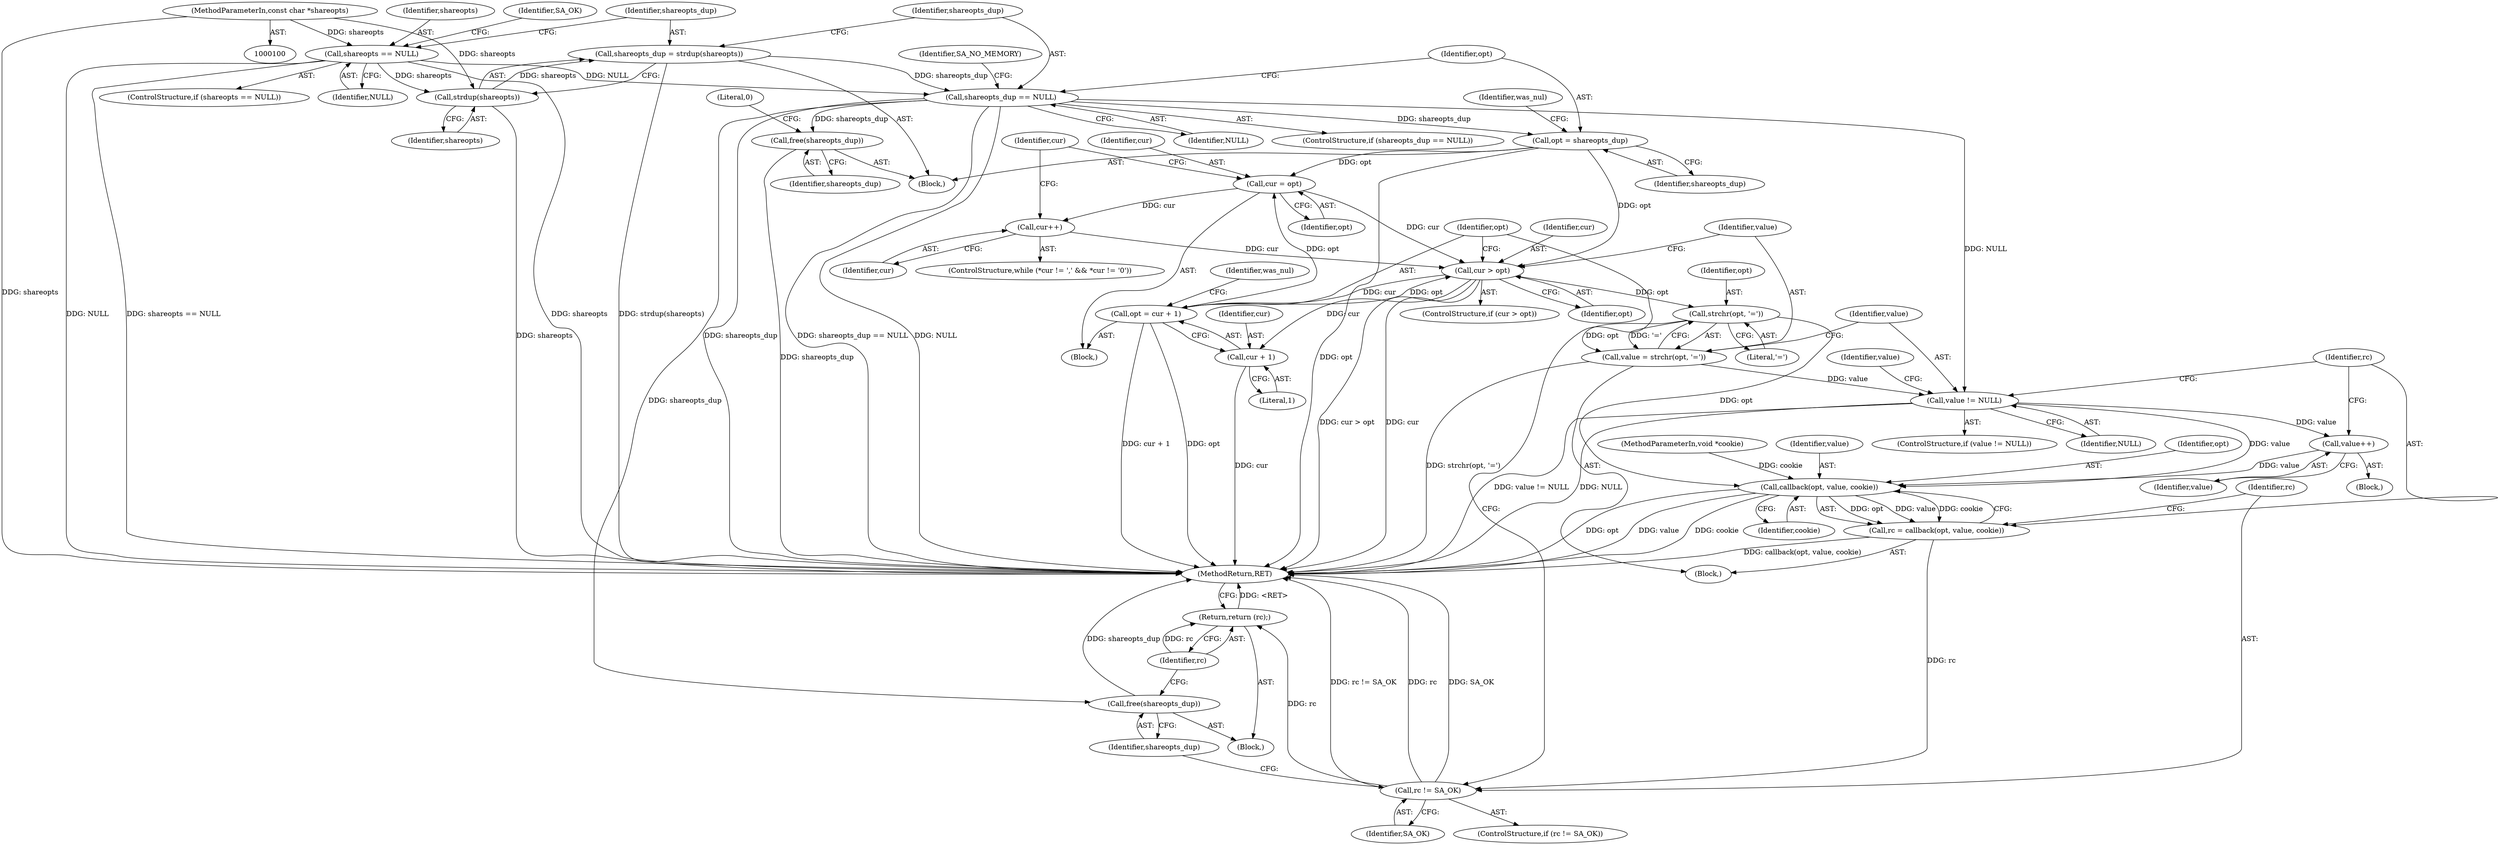 digraph "1_zfs_99aa4d2b4fd12c6bef62d02ffd1b375ddd42fcf4@API" {
"1000117" [label="(Call,shareopts_dup = strdup(shareopts))"];
"1000119" [label="(Call,strdup(shareopts))"];
"1000112" [label="(Call,shareopts == NULL)"];
"1000101" [label="(MethodParameterIn,const char *shareopts)"];
"1000122" [label="(Call,shareopts_dup == NULL)"];
"1000127" [label="(Call,opt = shareopts_dup)"];
"1000136" [label="(Call,cur = opt)"];
"1000149" [label="(Call,cur++)"];
"1000164" [label="(Call,cur > opt)"];
"1000170" [label="(Call,strchr(opt, '='))"];
"1000168" [label="(Call,value = strchr(opt, '='))"];
"1000174" [label="(Call,value != NULL)"];
"1000182" [label="(Call,value++)"];
"1000186" [label="(Call,callback(opt, value, cookie))"];
"1000184" [label="(Call,rc = callback(opt, value, cookie))"];
"1000191" [label="(Call,rc != SA_OK)"];
"1000197" [label="(Return,return (rc);)"];
"1000199" [label="(Call,opt = cur + 1)"];
"1000201" [label="(Call,cur + 1)"];
"1000195" [label="(Call,free(shareopts_dup))"];
"1000207" [label="(Call,free(shareopts_dup))"];
"1000116" [label="(Identifier,SA_OK)"];
"1000189" [label="(Identifier,cookie)"];
"1000184" [label="(Call,rc = callback(opt, value, cookie))"];
"1000111" [label="(ControlStructure,if (shareopts == NULL))"];
"1000117" [label="(Call,shareopts_dup = strdup(shareopts))"];
"1000138" [label="(Identifier,opt)"];
"1000101" [label="(MethodParameterIn,const char *shareopts)"];
"1000199" [label="(Call,opt = cur + 1)"];
"1000170" [label="(Call,strchr(opt, '='))"];
"1000163" [label="(ControlStructure,if (cur > opt))"];
"1000182" [label="(Call,value++)"];
"1000114" [label="(Identifier,NULL)"];
"1000197" [label="(Return,return (rc);)"];
"1000136" [label="(Call,cur = opt)"];
"1000167" [label="(Block,)"];
"1000120" [label="(Identifier,shareopts)"];
"1000180" [label="(Identifier,value)"];
"1000194" [label="(Block,)"];
"1000166" [label="(Identifier,opt)"];
"1000196" [label="(Identifier,shareopts_dup)"];
"1000127" [label="(Call,opt = shareopts_dup)"];
"1000205" [label="(Identifier,was_nul)"];
"1000119" [label="(Call,strdup(shareopts))"];
"1000174" [label="(Call,value != NULL)"];
"1000124" [label="(Identifier,NULL)"];
"1000118" [label="(Identifier,shareopts_dup)"];
"1000113" [label="(Identifier,shareopts)"];
"1000207" [label="(Call,free(shareopts_dup))"];
"1000193" [label="(Identifier,SA_OK)"];
"1000135" [label="(Block,)"];
"1000173" [label="(ControlStructure,if (value != NULL))"];
"1000123" [label="(Identifier,shareopts_dup)"];
"1000129" [label="(Identifier,shareopts_dup)"];
"1000191" [label="(Call,rc != SA_OK)"];
"1000190" [label="(ControlStructure,if (rc != SA_OK))"];
"1000186" [label="(Call,callback(opt, value, cookie))"];
"1000208" [label="(Identifier,shareopts_dup)"];
"1000137" [label="(Identifier,cur)"];
"1000168" [label="(Call,value = strchr(opt, '='))"];
"1000176" [label="(Identifier,NULL)"];
"1000131" [label="(Identifier,was_nul)"];
"1000150" [label="(Identifier,cur)"];
"1000211" [label="(MethodReturn,RET)"];
"1000187" [label="(Identifier,opt)"];
"1000112" [label="(Call,shareopts == NULL)"];
"1000200" [label="(Identifier,opt)"];
"1000128" [label="(Identifier,opt)"];
"1000165" [label="(Identifier,cur)"];
"1000149" [label="(Call,cur++)"];
"1000175" [label="(Identifier,value)"];
"1000172" [label="(Literal,'=')"];
"1000198" [label="(Identifier,rc)"];
"1000192" [label="(Identifier,rc)"];
"1000183" [label="(Identifier,value)"];
"1000195" [label="(Call,free(shareopts_dup))"];
"1000210" [label="(Literal,0)"];
"1000185" [label="(Identifier,rc)"];
"1000201" [label="(Call,cur + 1)"];
"1000203" [label="(Literal,1)"];
"1000177" [label="(Block,)"];
"1000139" [label="(ControlStructure,while (*cur != ',' && *cur != '\0'))"];
"1000122" [label="(Call,shareopts_dup == NULL)"];
"1000164" [label="(Call,cur > opt)"];
"1000143" [label="(Identifier,cur)"];
"1000169" [label="(Identifier,value)"];
"1000171" [label="(Identifier,opt)"];
"1000103" [label="(MethodParameterIn,void *cookie)"];
"1000202" [label="(Identifier,cur)"];
"1000126" [label="(Identifier,SA_NO_MEMORY)"];
"1000104" [label="(Block,)"];
"1000121" [label="(ControlStructure,if (shareopts_dup == NULL))"];
"1000188" [label="(Identifier,value)"];
"1000117" -> "1000104"  [label="AST: "];
"1000117" -> "1000119"  [label="CFG: "];
"1000118" -> "1000117"  [label="AST: "];
"1000119" -> "1000117"  [label="AST: "];
"1000123" -> "1000117"  [label="CFG: "];
"1000117" -> "1000211"  [label="DDG: strdup(shareopts)"];
"1000119" -> "1000117"  [label="DDG: shareopts"];
"1000117" -> "1000122"  [label="DDG: shareopts_dup"];
"1000119" -> "1000120"  [label="CFG: "];
"1000120" -> "1000119"  [label="AST: "];
"1000119" -> "1000211"  [label="DDG: shareopts"];
"1000112" -> "1000119"  [label="DDG: shareopts"];
"1000101" -> "1000119"  [label="DDG: shareopts"];
"1000112" -> "1000111"  [label="AST: "];
"1000112" -> "1000114"  [label="CFG: "];
"1000113" -> "1000112"  [label="AST: "];
"1000114" -> "1000112"  [label="AST: "];
"1000116" -> "1000112"  [label="CFG: "];
"1000118" -> "1000112"  [label="CFG: "];
"1000112" -> "1000211"  [label="DDG: NULL"];
"1000112" -> "1000211"  [label="DDG: shareopts == NULL"];
"1000112" -> "1000211"  [label="DDG: shareopts"];
"1000101" -> "1000112"  [label="DDG: shareopts"];
"1000112" -> "1000122"  [label="DDG: NULL"];
"1000101" -> "1000100"  [label="AST: "];
"1000101" -> "1000211"  [label="DDG: shareopts"];
"1000122" -> "1000121"  [label="AST: "];
"1000122" -> "1000124"  [label="CFG: "];
"1000123" -> "1000122"  [label="AST: "];
"1000124" -> "1000122"  [label="AST: "];
"1000126" -> "1000122"  [label="CFG: "];
"1000128" -> "1000122"  [label="CFG: "];
"1000122" -> "1000211"  [label="DDG: shareopts_dup"];
"1000122" -> "1000211"  [label="DDG: shareopts_dup == NULL"];
"1000122" -> "1000211"  [label="DDG: NULL"];
"1000122" -> "1000127"  [label="DDG: shareopts_dup"];
"1000122" -> "1000174"  [label="DDG: NULL"];
"1000122" -> "1000195"  [label="DDG: shareopts_dup"];
"1000122" -> "1000207"  [label="DDG: shareopts_dup"];
"1000127" -> "1000104"  [label="AST: "];
"1000127" -> "1000129"  [label="CFG: "];
"1000128" -> "1000127"  [label="AST: "];
"1000129" -> "1000127"  [label="AST: "];
"1000131" -> "1000127"  [label="CFG: "];
"1000127" -> "1000211"  [label="DDG: opt"];
"1000127" -> "1000136"  [label="DDG: opt"];
"1000127" -> "1000164"  [label="DDG: opt"];
"1000136" -> "1000135"  [label="AST: "];
"1000136" -> "1000138"  [label="CFG: "];
"1000137" -> "1000136"  [label="AST: "];
"1000138" -> "1000136"  [label="AST: "];
"1000143" -> "1000136"  [label="CFG: "];
"1000199" -> "1000136"  [label="DDG: opt"];
"1000136" -> "1000149"  [label="DDG: cur"];
"1000136" -> "1000164"  [label="DDG: cur"];
"1000149" -> "1000139"  [label="AST: "];
"1000149" -> "1000150"  [label="CFG: "];
"1000150" -> "1000149"  [label="AST: "];
"1000143" -> "1000149"  [label="CFG: "];
"1000149" -> "1000164"  [label="DDG: cur"];
"1000164" -> "1000163"  [label="AST: "];
"1000164" -> "1000166"  [label="CFG: "];
"1000165" -> "1000164"  [label="AST: "];
"1000166" -> "1000164"  [label="AST: "];
"1000169" -> "1000164"  [label="CFG: "];
"1000200" -> "1000164"  [label="CFG: "];
"1000164" -> "1000211"  [label="DDG: cur > opt"];
"1000164" -> "1000211"  [label="DDG: cur"];
"1000199" -> "1000164"  [label="DDG: opt"];
"1000164" -> "1000170"  [label="DDG: opt"];
"1000164" -> "1000199"  [label="DDG: cur"];
"1000164" -> "1000201"  [label="DDG: cur"];
"1000170" -> "1000168"  [label="AST: "];
"1000170" -> "1000172"  [label="CFG: "];
"1000171" -> "1000170"  [label="AST: "];
"1000172" -> "1000170"  [label="AST: "];
"1000168" -> "1000170"  [label="CFG: "];
"1000170" -> "1000168"  [label="DDG: opt"];
"1000170" -> "1000168"  [label="DDG: '='"];
"1000170" -> "1000186"  [label="DDG: opt"];
"1000168" -> "1000167"  [label="AST: "];
"1000169" -> "1000168"  [label="AST: "];
"1000175" -> "1000168"  [label="CFG: "];
"1000168" -> "1000211"  [label="DDG: strchr(opt, '=')"];
"1000168" -> "1000174"  [label="DDG: value"];
"1000174" -> "1000173"  [label="AST: "];
"1000174" -> "1000176"  [label="CFG: "];
"1000175" -> "1000174"  [label="AST: "];
"1000176" -> "1000174"  [label="AST: "];
"1000180" -> "1000174"  [label="CFG: "];
"1000185" -> "1000174"  [label="CFG: "];
"1000174" -> "1000211"  [label="DDG: value != NULL"];
"1000174" -> "1000211"  [label="DDG: NULL"];
"1000174" -> "1000182"  [label="DDG: value"];
"1000174" -> "1000186"  [label="DDG: value"];
"1000182" -> "1000177"  [label="AST: "];
"1000182" -> "1000183"  [label="CFG: "];
"1000183" -> "1000182"  [label="AST: "];
"1000185" -> "1000182"  [label="CFG: "];
"1000182" -> "1000186"  [label="DDG: value"];
"1000186" -> "1000184"  [label="AST: "];
"1000186" -> "1000189"  [label="CFG: "];
"1000187" -> "1000186"  [label="AST: "];
"1000188" -> "1000186"  [label="AST: "];
"1000189" -> "1000186"  [label="AST: "];
"1000184" -> "1000186"  [label="CFG: "];
"1000186" -> "1000211"  [label="DDG: opt"];
"1000186" -> "1000211"  [label="DDG: value"];
"1000186" -> "1000211"  [label="DDG: cookie"];
"1000186" -> "1000184"  [label="DDG: opt"];
"1000186" -> "1000184"  [label="DDG: value"];
"1000186" -> "1000184"  [label="DDG: cookie"];
"1000103" -> "1000186"  [label="DDG: cookie"];
"1000184" -> "1000167"  [label="AST: "];
"1000185" -> "1000184"  [label="AST: "];
"1000192" -> "1000184"  [label="CFG: "];
"1000184" -> "1000211"  [label="DDG: callback(opt, value, cookie)"];
"1000184" -> "1000191"  [label="DDG: rc"];
"1000191" -> "1000190"  [label="AST: "];
"1000191" -> "1000193"  [label="CFG: "];
"1000192" -> "1000191"  [label="AST: "];
"1000193" -> "1000191"  [label="AST: "];
"1000196" -> "1000191"  [label="CFG: "];
"1000200" -> "1000191"  [label="CFG: "];
"1000191" -> "1000211"  [label="DDG: rc != SA_OK"];
"1000191" -> "1000211"  [label="DDG: rc"];
"1000191" -> "1000211"  [label="DDG: SA_OK"];
"1000191" -> "1000197"  [label="DDG: rc"];
"1000197" -> "1000194"  [label="AST: "];
"1000197" -> "1000198"  [label="CFG: "];
"1000198" -> "1000197"  [label="AST: "];
"1000211" -> "1000197"  [label="CFG: "];
"1000197" -> "1000211"  [label="DDG: <RET>"];
"1000198" -> "1000197"  [label="DDG: rc"];
"1000199" -> "1000135"  [label="AST: "];
"1000199" -> "1000201"  [label="CFG: "];
"1000200" -> "1000199"  [label="AST: "];
"1000201" -> "1000199"  [label="AST: "];
"1000205" -> "1000199"  [label="CFG: "];
"1000199" -> "1000211"  [label="DDG: cur + 1"];
"1000199" -> "1000211"  [label="DDG: opt"];
"1000201" -> "1000203"  [label="CFG: "];
"1000202" -> "1000201"  [label="AST: "];
"1000203" -> "1000201"  [label="AST: "];
"1000201" -> "1000211"  [label="DDG: cur"];
"1000195" -> "1000194"  [label="AST: "];
"1000195" -> "1000196"  [label="CFG: "];
"1000196" -> "1000195"  [label="AST: "];
"1000198" -> "1000195"  [label="CFG: "];
"1000195" -> "1000211"  [label="DDG: shareopts_dup"];
"1000207" -> "1000104"  [label="AST: "];
"1000207" -> "1000208"  [label="CFG: "];
"1000208" -> "1000207"  [label="AST: "];
"1000210" -> "1000207"  [label="CFG: "];
"1000207" -> "1000211"  [label="DDG: shareopts_dup"];
}
